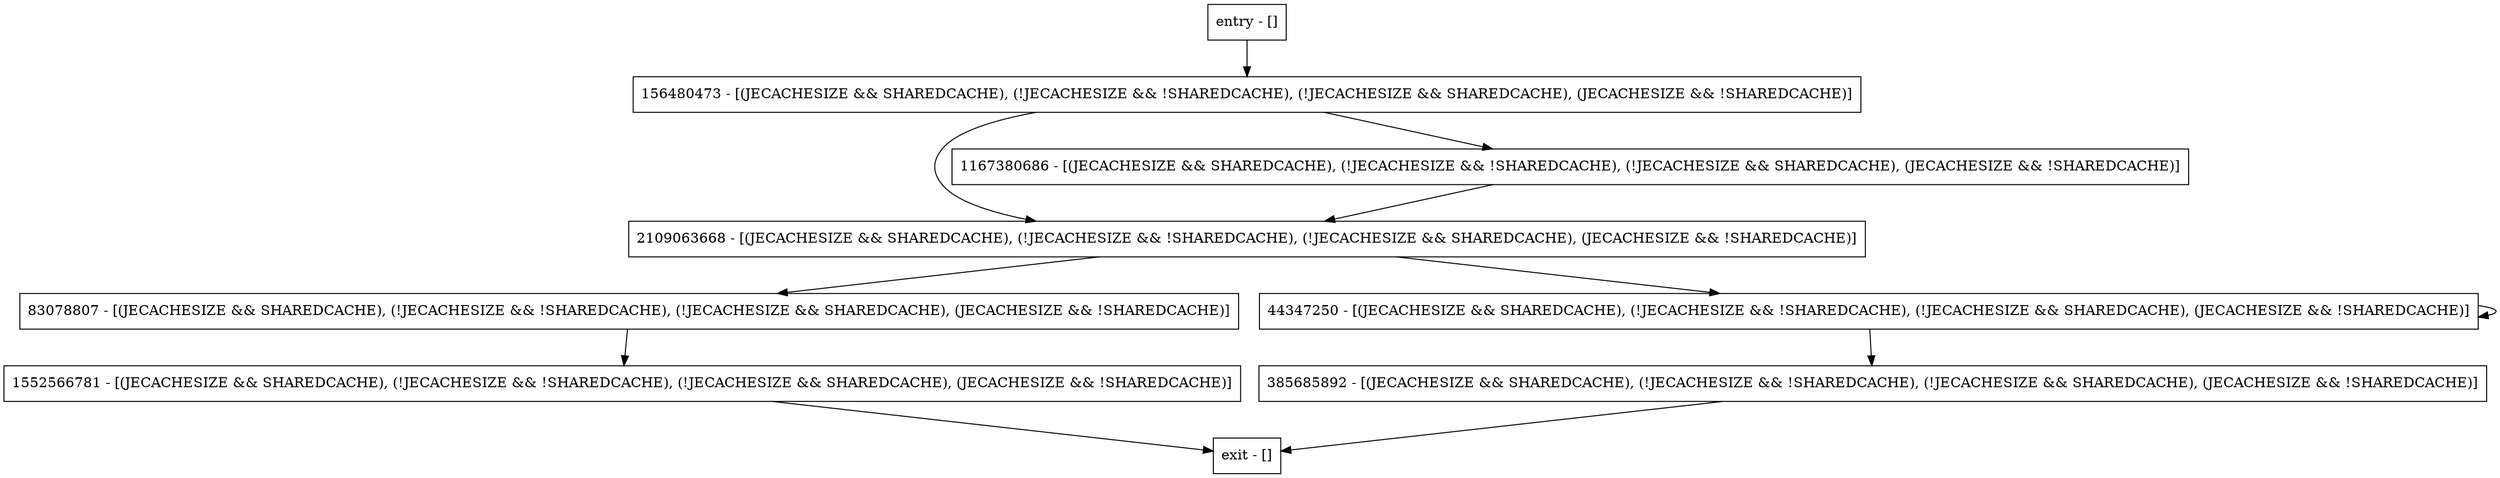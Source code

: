 digraph logMsg {
node [shape=record];
83078807 [label="83078807 - [(JECACHESIZE && SHAREDCACHE), (!JECACHESIZE && !SHAREDCACHE), (!JECACHESIZE && SHAREDCACHE), (JECACHESIZE && !SHAREDCACHE)]"];
entry [label="entry - []"];
exit [label="exit - []"];
2109063668 [label="2109063668 - [(JECACHESIZE && SHAREDCACHE), (!JECACHESIZE && !SHAREDCACHE), (!JECACHESIZE && SHAREDCACHE), (JECACHESIZE && !SHAREDCACHE)]"];
156480473 [label="156480473 - [(JECACHESIZE && SHAREDCACHE), (!JECACHESIZE && !SHAREDCACHE), (!JECACHESIZE && SHAREDCACHE), (JECACHESIZE && !SHAREDCACHE)]"];
44347250 [label="44347250 - [(JECACHESIZE && SHAREDCACHE), (!JECACHESIZE && !SHAREDCACHE), (!JECACHESIZE && SHAREDCACHE), (JECACHESIZE && !SHAREDCACHE)]"];
1167380686 [label="1167380686 - [(JECACHESIZE && SHAREDCACHE), (!JECACHESIZE && !SHAREDCACHE), (!JECACHESIZE && SHAREDCACHE), (JECACHESIZE && !SHAREDCACHE)]"];
1552566781 [label="1552566781 - [(JECACHESIZE && SHAREDCACHE), (!JECACHESIZE && !SHAREDCACHE), (!JECACHESIZE && SHAREDCACHE), (JECACHESIZE && !SHAREDCACHE)]"];
385685892 [label="385685892 - [(JECACHESIZE && SHAREDCACHE), (!JECACHESIZE && !SHAREDCACHE), (!JECACHESIZE && SHAREDCACHE), (JECACHESIZE && !SHAREDCACHE)]"];
entry;
exit;
83078807 -> 1552566781;
entry -> 156480473;
2109063668 -> 83078807;
2109063668 -> 44347250;
156480473 -> 2109063668;
156480473 -> 1167380686;
44347250 -> 44347250;
44347250 -> 385685892;
1167380686 -> 2109063668;
1552566781 -> exit;
385685892 -> exit;
}
